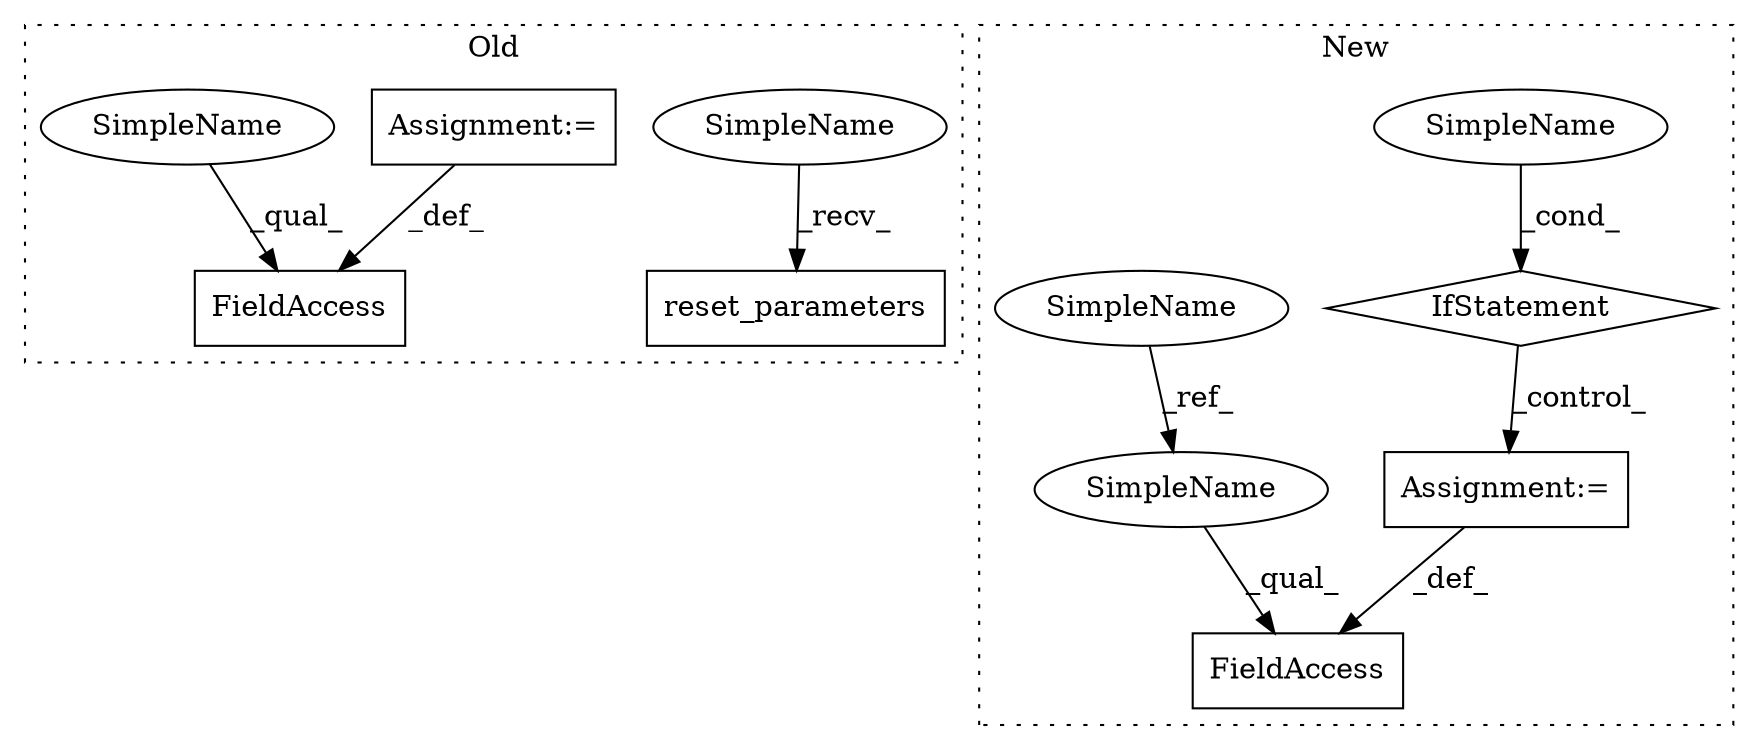 digraph G {
subgraph cluster0 {
1 [label="reset_parameters" a="32" s="1034" l="18" shape="box"];
7 [label="FieldAccess" a="22" s="560" l="14" shape="box"];
8 [label="Assignment:=" a="7" s="574" l="1" shape="box"];
10 [label="SimpleName" a="42" s="1029" l="4" shape="ellipse"];
11 [label="SimpleName" a="42" s="560" l="4" shape="ellipse"];
label = "Old";
style="dotted";
}
subgraph cluster1 {
2 [label="IfStatement" a="25" s="414,484" l="8,3" shape="diamond"];
3 [label="Assignment:=" a="7" s="846" l="1" shape="box"];
4 [label="SimpleName" a="42" s="" l="" shape="ellipse"];
5 [label="FieldAccess" a="22" s="835" l="11" shape="box"];
6 [label="SimpleName" a="42" s="233" l="4" shape="ellipse"];
9 [label="SimpleName" a="42" s="835" l="4" shape="ellipse"];
label = "New";
style="dotted";
}
2 -> 3 [label="_control_"];
3 -> 5 [label="_def_"];
4 -> 2 [label="_cond_"];
6 -> 9 [label="_ref_"];
8 -> 7 [label="_def_"];
9 -> 5 [label="_qual_"];
10 -> 1 [label="_recv_"];
11 -> 7 [label="_qual_"];
}